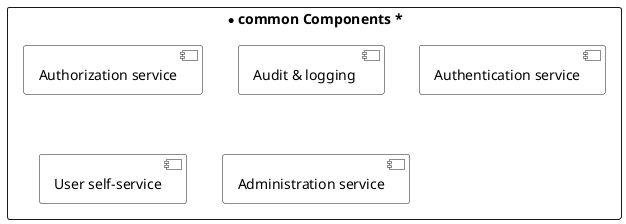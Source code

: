 @startuml
rectangle "* common Components *" {
[Authorization service] #White
[Audit & logging ] #White
[Authentication service] #White
[User self-service] #White
[Administration service] #White
}
newpage
package "Authentication Service" {
[IDIR] --> LINK
[MoH LDAP] --> LINK
[PHSA] --> LINK
[BCEID] --> LINK
[BCSC(future)] --> LINK
[common login page] 
[client authentication JWT]
[client authentication ID/secret]
}
package "Audit & Logging" {
[ Record events ] --> view
}
package "user self-service" {
LINK --> [ID linking]
 [view application role]
}

package "Administration service" {
[View user]
[Query clients]
[Manage users]
[Manage clients]
view --> [View events]
[identity provider configuration]
}
newpage
package "Authorization Service" {
[RBAC - users accessing BC health web application]
[RBAC - client application access to BC Health resources behind the BC Health API gateway]
}
@enduml

